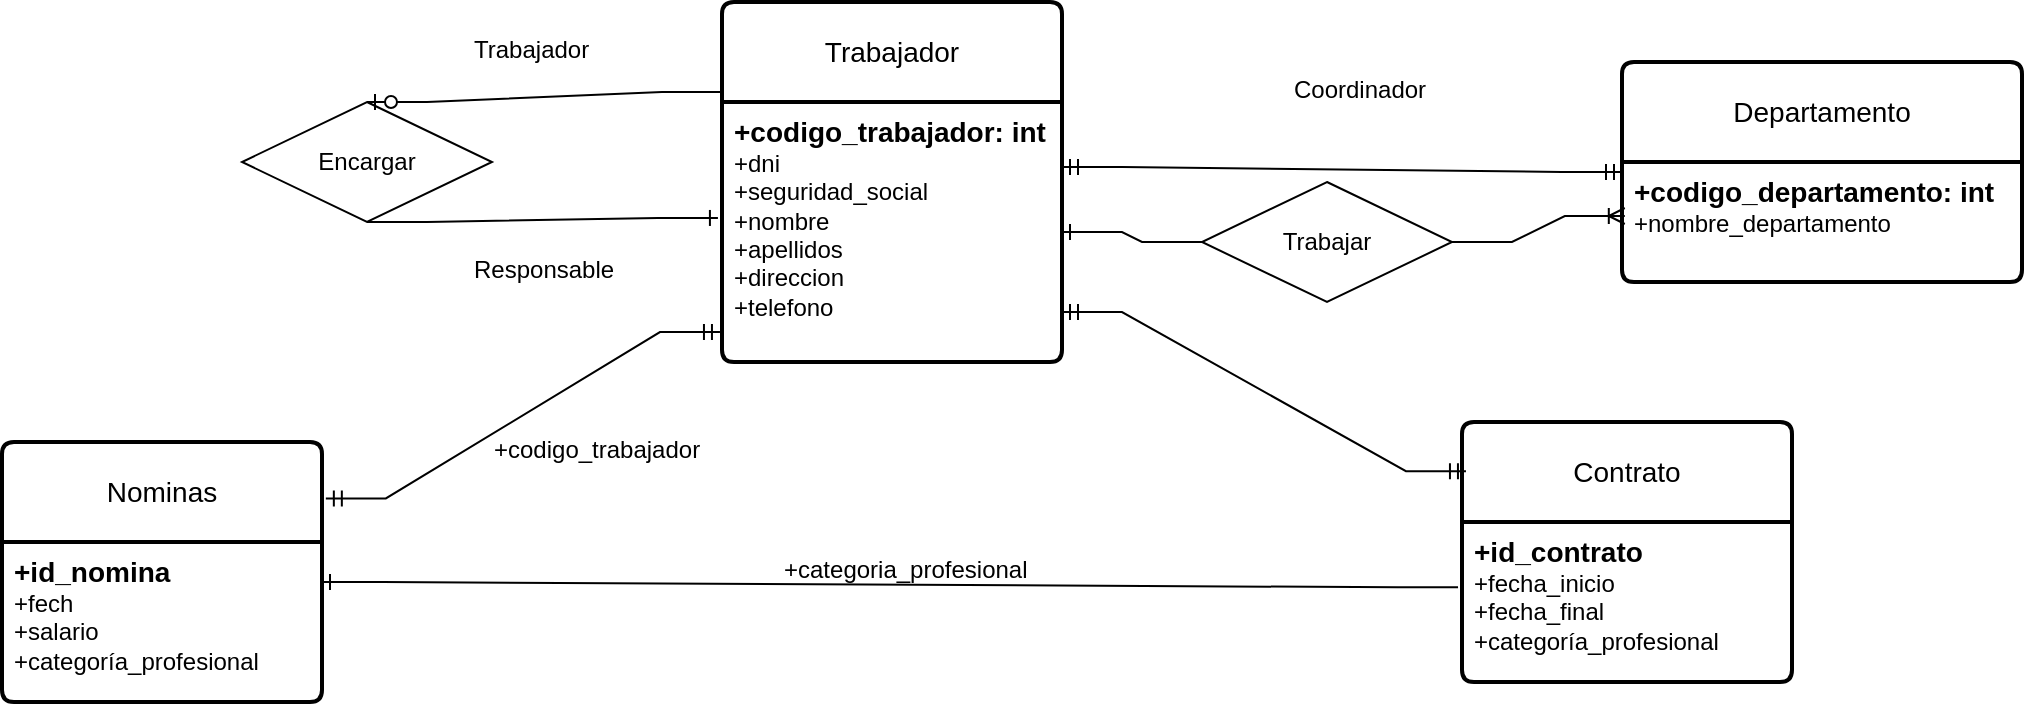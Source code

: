 <mxfile version="22.0.4" type="github">
  <diagram id="R2lEEEUBdFMjLlhIrx00" name="Page-1">
    <mxGraphModel dx="2870" dy="783" grid="1" gridSize="10" guides="1" tooltips="1" connect="1" arrows="1" fold="1" page="1" pageScale="1" pageWidth="850" pageHeight="1100" math="0" shadow="0" extFonts="Permanent Marker^https://fonts.googleapis.com/css?family=Permanent+Marker">
      <root>
        <mxCell id="0" />
        <mxCell id="1" parent="0" />
        <mxCell id="gvX3EpY5Q0zR5tGafqpT-1" value="Trabajador" style="swimlane;childLayout=stackLayout;horizontal=1;startSize=50;horizontalStack=0;rounded=1;fontSize=14;fontStyle=0;strokeWidth=2;resizeParent=0;resizeLast=1;shadow=0;dashed=0;align=center;arcSize=4;whiteSpace=wrap;html=1;" parent="1" vertex="1">
          <mxGeometry x="340" y="90" width="170" height="180" as="geometry" />
        </mxCell>
        <mxCell id="gvX3EpY5Q0zR5tGafqpT-2" value="&lt;b&gt;&lt;font style=&quot;font-size: 14px;&quot;&gt;+codigo_trabajador: int&lt;/font&gt;&lt;/b&gt;&lt;br&gt;+dni&lt;br&gt;+seguridad_social&lt;br&gt;+nombre&lt;br&gt;+apellidos&lt;br&gt;+direccion&lt;br&gt;+telefono" style="align=left;strokeColor=none;fillColor=none;spacingLeft=4;fontSize=12;verticalAlign=top;resizable=0;rotatable=0;part=1;html=1;" parent="gvX3EpY5Q0zR5tGafqpT-1" vertex="1">
          <mxGeometry y="50" width="170" height="130" as="geometry" />
        </mxCell>
        <mxCell id="Ul1wBHSkVidiu57l8BO9-17" value="Departamento" style="swimlane;childLayout=stackLayout;horizontal=1;startSize=50;horizontalStack=0;rounded=1;fontSize=14;fontStyle=0;strokeWidth=2;resizeParent=0;resizeLast=1;shadow=0;dashed=0;align=center;arcSize=4;whiteSpace=wrap;html=1;" parent="1" vertex="1">
          <mxGeometry x="790" y="120" width="200" height="110" as="geometry">
            <mxRectangle x="540" y="80" width="130" height="50" as="alternateBounds" />
          </mxGeometry>
        </mxCell>
        <mxCell id="Ul1wBHSkVidiu57l8BO9-18" value="&lt;b&gt;&lt;font style=&quot;font-size: 14px;&quot;&gt;+codigo_departamento: int&lt;/font&gt;&lt;/b&gt;&lt;br&gt;+nombre_departamento" style="align=left;strokeColor=none;fillColor=none;spacingLeft=4;fontSize=12;verticalAlign=top;resizable=0;rotatable=0;part=1;html=1;" parent="Ul1wBHSkVidiu57l8BO9-17" vertex="1">
          <mxGeometry y="50" width="200" height="60" as="geometry" />
        </mxCell>
        <mxCell id="Ul1wBHSkVidiu57l8BO9-19" value="Trabajar" style="shape=rhombus;perimeter=rhombusPerimeter;whiteSpace=wrap;html=1;align=center;" parent="1" vertex="1">
          <mxGeometry x="580" y="180" width="125" height="60" as="geometry" />
        </mxCell>
        <mxCell id="Ul1wBHSkVidiu57l8BO9-25" value="" style="edgeStyle=entityRelationEdgeStyle;fontSize=12;html=1;endArrow=ERoneToMany;rounded=0;exitX=1;exitY=0.5;exitDx=0;exitDy=0;entryX=0.007;entryY=0.45;entryDx=0;entryDy=0;entryPerimeter=0;" parent="1" source="Ul1wBHSkVidiu57l8BO9-19" target="Ul1wBHSkVidiu57l8BO9-18" edge="1">
          <mxGeometry width="100" height="100" relative="1" as="geometry">
            <mxPoint x="600" y="330" as="sourcePoint" />
            <mxPoint x="690" y="240" as="targetPoint" />
          </mxGeometry>
        </mxCell>
        <mxCell id="Ul1wBHSkVidiu57l8BO9-26" value="" style="edgeStyle=entityRelationEdgeStyle;fontSize=12;html=1;endArrow=ERone;endFill=1;rounded=0;" parent="1" source="Ul1wBHSkVidiu57l8BO9-19" target="gvX3EpY5Q0zR5tGafqpT-2" edge="1">
          <mxGeometry width="100" height="100" relative="1" as="geometry">
            <mxPoint x="632.235" y="284.08" as="sourcePoint" />
            <mxPoint x="677.76" y="290" as="targetPoint" />
          </mxGeometry>
        </mxCell>
        <mxCell id="_TuebvO3D3MZm0JwuIhE-1" value="Encargar" style="shape=rhombus;perimeter=rhombusPerimeter;whiteSpace=wrap;html=1;align=center;" parent="1" vertex="1">
          <mxGeometry x="100" y="140" width="125" height="60" as="geometry" />
        </mxCell>
        <mxCell id="_TuebvO3D3MZm0JwuIhE-3" value="" style="edgeStyle=entityRelationEdgeStyle;fontSize=12;html=1;endArrow=ERzeroToOne;endFill=1;rounded=0;entryX=0.5;entryY=0;entryDx=0;entryDy=0;exitX=0;exitY=0.25;exitDx=0;exitDy=0;" parent="1" source="gvX3EpY5Q0zR5tGafqpT-1" target="_TuebvO3D3MZm0JwuIhE-1" edge="1">
          <mxGeometry width="100" height="100" relative="1" as="geometry">
            <mxPoint x="60" y="90" as="sourcePoint" />
            <mxPoint x="180" y="170" as="targetPoint" />
            <Array as="points">
              <mxPoint x="10" y="190" />
              <mxPoint x="250" y="100" />
              <mxPoint x="250" y="100" />
              <mxPoint x="280" y="150" />
            </Array>
          </mxGeometry>
        </mxCell>
        <mxCell id="_TuebvO3D3MZm0JwuIhE-4" value="Trabajador&lt;br&gt;" style="text;strokeColor=none;fillColor=none;spacingLeft=4;spacingRight=4;overflow=hidden;rotatable=0;points=[[0,0.5],[1,0.5]];portConstraint=eastwest;fontSize=12;whiteSpace=wrap;html=1;" parent="1" vertex="1">
          <mxGeometry x="210" y="100" width="70" height="30" as="geometry" />
        </mxCell>
        <mxCell id="_TuebvO3D3MZm0JwuIhE-5" value="" style="edgeStyle=entityRelationEdgeStyle;fontSize=12;html=1;endArrow=ERone;endFill=1;rounded=0;entryX=-0.012;entryY=0.446;entryDx=0;entryDy=0;entryPerimeter=0;exitX=0.5;exitY=1;exitDx=0;exitDy=0;" parent="1" source="_TuebvO3D3MZm0JwuIhE-1" target="gvX3EpY5Q0zR5tGafqpT-2" edge="1">
          <mxGeometry width="100" height="100" relative="1" as="geometry">
            <mxPoint x="160" y="230" as="sourcePoint" />
            <mxPoint x="163.75" y="250" as="targetPoint" />
          </mxGeometry>
        </mxCell>
        <mxCell id="_TuebvO3D3MZm0JwuIhE-6" value="Responsable" style="text;strokeColor=none;fillColor=none;spacingLeft=4;spacingRight=4;overflow=hidden;rotatable=0;points=[[0,0.5],[1,0.5]];portConstraint=eastwest;fontSize=12;whiteSpace=wrap;html=1;" parent="1" vertex="1">
          <mxGeometry x="210" y="210" width="80" height="30" as="geometry" />
        </mxCell>
        <mxCell id="_TuebvO3D3MZm0JwuIhE-7" value="" style="edgeStyle=entityRelationEdgeStyle;fontSize=12;html=1;endArrow=ERmandOne;startArrow=ERmandOne;rounded=0;exitX=1;exitY=0.25;exitDx=0;exitDy=0;entryX=0;entryY=0.5;entryDx=0;entryDy=0;" parent="1" source="gvX3EpY5Q0zR5tGafqpT-2" target="Ul1wBHSkVidiu57l8BO9-17" edge="1">
          <mxGeometry width="100" height="100" relative="1" as="geometry">
            <mxPoint x="540" y="150" as="sourcePoint" />
            <mxPoint x="640" y="50" as="targetPoint" />
          </mxGeometry>
        </mxCell>
        <mxCell id="_TuebvO3D3MZm0JwuIhE-8" value="Coordinador" style="text;strokeColor=none;fillColor=none;spacingLeft=4;spacingRight=4;overflow=hidden;rotatable=0;points=[[0,0.5],[1,0.5]];portConstraint=eastwest;fontSize=12;whiteSpace=wrap;html=1;" parent="1" vertex="1">
          <mxGeometry x="620" y="120" width="80" height="30" as="geometry" />
        </mxCell>
        <mxCell id="_TuebvO3D3MZm0JwuIhE-9" value="Contrato" style="swimlane;childLayout=stackLayout;horizontal=1;startSize=50;horizontalStack=0;rounded=1;fontSize=14;fontStyle=0;strokeWidth=2;resizeParent=0;resizeLast=1;shadow=0;dashed=0;align=center;arcSize=4;whiteSpace=wrap;html=1;" parent="1" vertex="1">
          <mxGeometry x="710" y="300" width="165" height="130" as="geometry" />
        </mxCell>
        <mxCell id="_TuebvO3D3MZm0JwuIhE-10" value="&lt;b&gt;&lt;font style=&quot;font-size: 14px;&quot;&gt;+id_contrato&lt;/font&gt;&lt;/b&gt;&lt;br&gt;+fecha_inicio&lt;br&gt;+fecha_final&lt;br&gt;+categoría_profesional" style="align=left;strokeColor=none;fillColor=none;spacingLeft=4;fontSize=12;verticalAlign=top;resizable=0;rotatable=0;part=1;html=1;" parent="_TuebvO3D3MZm0JwuIhE-9" vertex="1">
          <mxGeometry y="50" width="165" height="80" as="geometry" />
        </mxCell>
        <mxCell id="_TuebvO3D3MZm0JwuIhE-11" value="" style="edgeStyle=entityRelationEdgeStyle;fontSize=12;html=1;endArrow=ERmandOne;startArrow=ERmandOne;rounded=0;entryX=0.012;entryY=0.189;entryDx=0;entryDy=0;exitX=1;exitY=0.808;exitDx=0;exitDy=0;exitPerimeter=0;entryPerimeter=0;" parent="1" source="gvX3EpY5Q0zR5tGafqpT-2" target="_TuebvO3D3MZm0JwuIhE-9" edge="1">
          <mxGeometry width="100" height="100" relative="1" as="geometry">
            <mxPoint x="425" y="280" as="sourcePoint" />
            <mxPoint x="460" y="470" as="targetPoint" />
            <Array as="points">
              <mxPoint x="415" y="320" />
              <mxPoint x="355" y="350" />
              <mxPoint x="420" y="270" />
              <mxPoint x="395" y="350" />
              <mxPoint x="440" y="380" />
              <mxPoint x="335" y="350" />
              <mxPoint x="405" y="320" />
            </Array>
          </mxGeometry>
        </mxCell>
        <mxCell id="bF3afOXUOnpy5TdLRnv6-1" value="Nominas" style="swimlane;childLayout=stackLayout;horizontal=1;startSize=50;horizontalStack=0;rounded=1;fontSize=14;fontStyle=0;strokeWidth=2;resizeParent=0;resizeLast=1;shadow=0;dashed=0;align=center;arcSize=4;whiteSpace=wrap;html=1;" vertex="1" parent="1">
          <mxGeometry x="-20" y="310" width="160" height="130" as="geometry" />
        </mxCell>
        <mxCell id="bF3afOXUOnpy5TdLRnv6-2" value="&lt;b&gt;&lt;font style=&quot;font-size: 14px;&quot;&gt;+id_nomina&lt;/font&gt;&lt;/b&gt;&lt;br&gt;+fech&lt;br&gt;+salario&lt;br&gt;+categoría_profesional" style="align=left;strokeColor=none;fillColor=none;spacingLeft=4;fontSize=12;verticalAlign=top;resizable=0;rotatable=0;part=1;html=1;" vertex="1" parent="bF3afOXUOnpy5TdLRnv6-1">
          <mxGeometry y="50" width="160" height="80" as="geometry" />
        </mxCell>
        <mxCell id="bF3afOXUOnpy5TdLRnv6-5" value="" style="edgeStyle=entityRelationEdgeStyle;fontSize=12;html=1;endArrow=ERmandOne;startArrow=ERmandOne;rounded=0;exitX=1.012;exitY=0.217;exitDx=0;exitDy=0;entryX=-0.006;entryY=0.885;entryDx=0;entryDy=0;exitPerimeter=0;entryPerimeter=0;" edge="1" parent="1" source="bF3afOXUOnpy5TdLRnv6-1" target="gvX3EpY5Q0zR5tGafqpT-2">
          <mxGeometry width="100" height="100" relative="1" as="geometry">
            <mxPoint x="800" y="450" as="sourcePoint" />
            <mxPoint x="900" y="350" as="targetPoint" />
            <Array as="points">
              <mxPoint x="850" y="440" />
            </Array>
          </mxGeometry>
        </mxCell>
        <mxCell id="bF3afOXUOnpy5TdLRnv6-6" value="" style="edgeStyle=entityRelationEdgeStyle;fontSize=12;html=1;endArrow=ERone;endFill=1;rounded=0;entryX=1;entryY=0.25;entryDx=0;entryDy=0;exitX=-0.012;exitY=0.408;exitDx=0;exitDy=0;exitPerimeter=0;" edge="1" parent="1" source="_TuebvO3D3MZm0JwuIhE-10" target="bF3afOXUOnpy5TdLRnv6-2">
          <mxGeometry width="100" height="100" relative="1" as="geometry">
            <mxPoint x="800" y="450" as="sourcePoint" />
            <mxPoint x="900" y="350" as="targetPoint" />
          </mxGeometry>
        </mxCell>
        <mxCell id="bF3afOXUOnpy5TdLRnv6-10" value="+categoria_profesional" style="text;strokeColor=none;fillColor=none;spacingLeft=4;spacingRight=4;overflow=hidden;rotatable=0;points=[[0,0.5],[1,0.5]];portConstraint=eastwest;fontSize=12;whiteSpace=wrap;html=1;" vertex="1" parent="1">
          <mxGeometry x="365" y="360" width="145" height="30" as="geometry" />
        </mxCell>
        <mxCell id="bF3afOXUOnpy5TdLRnv6-11" value="+codigo_trabajador" style="text;strokeColor=none;fillColor=none;spacingLeft=4;spacingRight=4;overflow=hidden;rotatable=0;points=[[0,0.5],[1,0.5]];portConstraint=eastwest;fontSize=12;whiteSpace=wrap;html=1;" vertex="1" parent="1">
          <mxGeometry x="220" y="300" width="145" height="30" as="geometry" />
        </mxCell>
      </root>
    </mxGraphModel>
  </diagram>
</mxfile>
